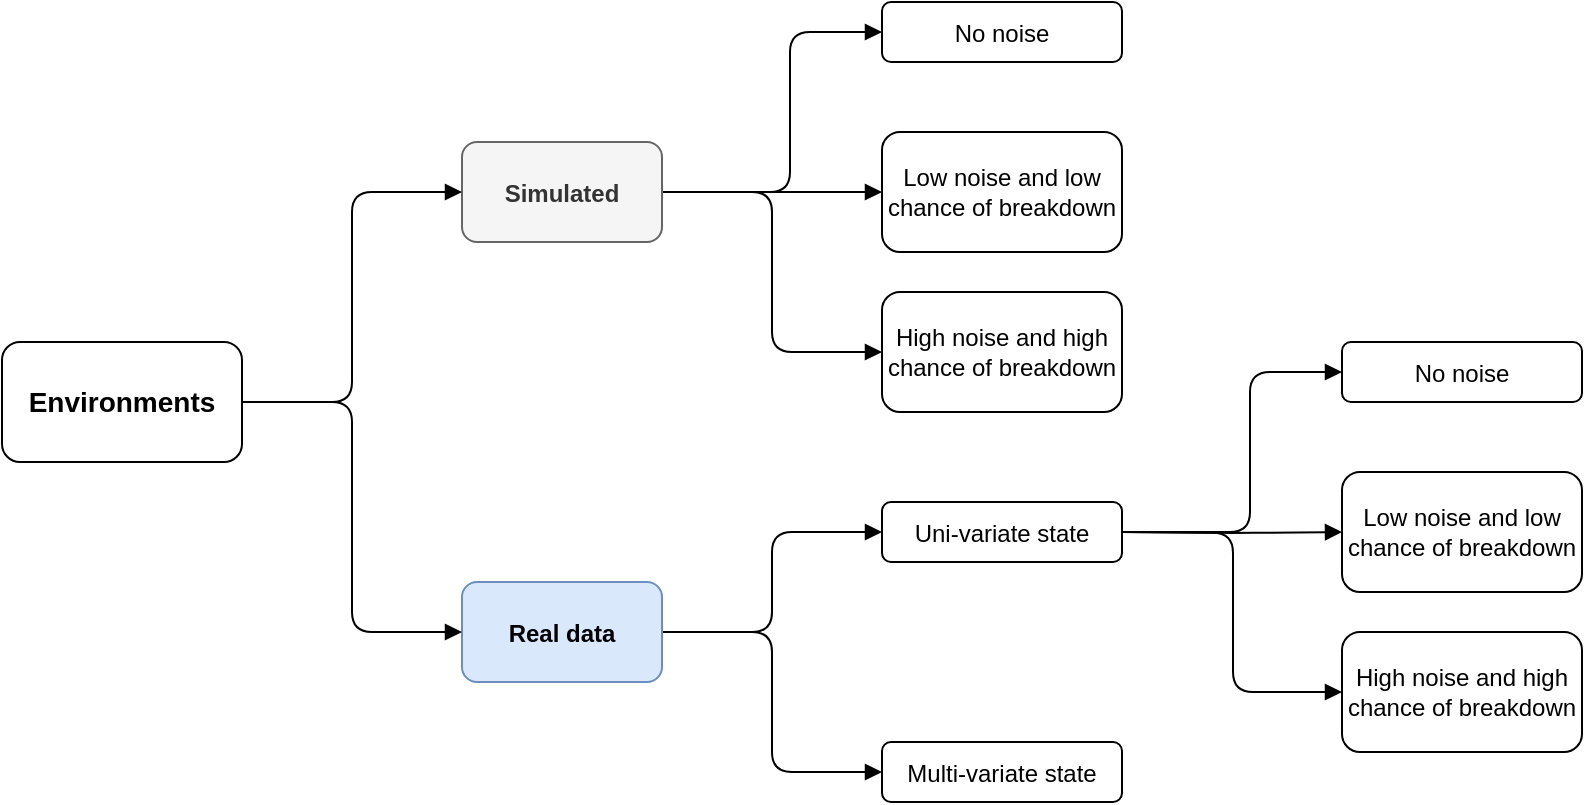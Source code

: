 <mxfile version="20.3.0" type="device" pages="2"><diagram id="ztDSvM7x-lG9UCwiz7ed" name="Envs-1"><mxGraphModel dx="1146" dy="597" grid="1" gridSize="10" guides="1" tooltips="1" connect="1" arrows="1" fold="1" page="1" pageScale="1" pageWidth="850" pageHeight="1100" math="0" shadow="0"><root><mxCell id="0"/><mxCell id="1" parent="0"/><mxCell id="ig9sOo-CdbbdvBv-FFYL-22" style="edgeStyle=orthogonalEdgeStyle;rounded=1;orthogonalLoop=1;jettySize=auto;html=1;entryX=0;entryY=0.5;entryDx=0;entryDy=0;endArrow=block;endFill=1;" parent="1" source="ig9sOo-CdbbdvBv-FFYL-2" target="ig9sOo-CdbbdvBv-FFYL-6" edge="1"><mxGeometry relative="1" as="geometry"><Array as="points"><mxPoint x="434" y="315"/><mxPoint x="434" y="235"/></Array></mxGeometry></mxCell><mxCell id="ig9sOo-CdbbdvBv-FFYL-23" style="edgeStyle=orthogonalEdgeStyle;rounded=1;orthogonalLoop=1;jettySize=auto;html=1;entryX=0;entryY=0.5;entryDx=0;entryDy=0;endArrow=block;endFill=1;" parent="1" source="ig9sOo-CdbbdvBv-FFYL-2" target="ig9sOo-CdbbdvBv-FFYL-8" edge="1"><mxGeometry relative="1" as="geometry"/></mxCell><mxCell id="ig9sOo-CdbbdvBv-FFYL-26" style="edgeStyle=orthogonalEdgeStyle;rounded=1;orthogonalLoop=1;jettySize=auto;html=1;entryX=0;entryY=0.5;entryDx=0;entryDy=0;endArrow=block;endFill=1;" parent="1" source="ig9sOo-CdbbdvBv-FFYL-2" target="ig9sOo-CdbbdvBv-FFYL-10" edge="1"><mxGeometry relative="1" as="geometry"/></mxCell><mxCell id="ig9sOo-CdbbdvBv-FFYL-2" value="Simulated" style="rounded=1;fontStyle=1;fillColor=#f5f5f5;fontColor=#333333;strokeColor=#666666;" parent="1" vertex="1"><mxGeometry x="270" y="290" width="100" height="50" as="geometry"/></mxCell><mxCell id="ig9sOo-CdbbdvBv-FFYL-28" style="edgeStyle=orthogonalEdgeStyle;rounded=1;orthogonalLoop=1;jettySize=auto;html=1;entryX=0;entryY=0.5;entryDx=0;entryDy=0;fontSize=14;endArrow=block;endFill=1;" parent="1" source="ig9sOo-CdbbdvBv-FFYL-4" target="ig9sOo-CdbbdvBv-FFYL-12" edge="1"><mxGeometry relative="1" as="geometry"/></mxCell><mxCell id="ig9sOo-CdbbdvBv-FFYL-29" style="edgeStyle=orthogonalEdgeStyle;rounded=1;orthogonalLoop=1;jettySize=auto;html=1;entryX=0;entryY=0.5;entryDx=0;entryDy=0;fontSize=14;endArrow=block;endFill=1;" parent="1" source="ig9sOo-CdbbdvBv-FFYL-4" target="ig9sOo-CdbbdvBv-FFYL-14" edge="1"><mxGeometry relative="1" as="geometry"/></mxCell><mxCell id="ig9sOo-CdbbdvBv-FFYL-4" value="Real data" style="rounded=1;fontStyle=1;fillColor=#dae8fc;strokeColor=#6c8ebf;" parent="1" vertex="1"><mxGeometry x="270" y="510" width="100" height="50" as="geometry"/></mxCell><mxCell id="ig9sOo-CdbbdvBv-FFYL-6" value="No noise" style="rounded=1;" parent="1" vertex="1"><mxGeometry x="480" y="220" width="120" height="30" as="geometry"/></mxCell><mxCell id="ig9sOo-CdbbdvBv-FFYL-8" value="Low noise and low chance of breakdown" style="rounded=1;whiteSpace=wrap;" parent="1" vertex="1"><mxGeometry x="480" y="285" width="120" height="60" as="geometry"/></mxCell><mxCell id="ig9sOo-CdbbdvBv-FFYL-10" value="High noise and high chance of breakdown" style="rounded=1;whiteSpace=wrap;" parent="1" vertex="1"><mxGeometry x="480" y="365" width="120" height="60" as="geometry"/></mxCell><mxCell id="ig9sOo-CdbbdvBv-FFYL-12" value="Uni-variate state" style="rounded=1;" parent="1" vertex="1"><mxGeometry x="480" y="470" width="120" height="30" as="geometry"/></mxCell><mxCell id="ig9sOo-CdbbdvBv-FFYL-14" value="Multi-variate state" style="rounded=1;" parent="1" vertex="1"><mxGeometry x="480" y="590" width="120" height="30" as="geometry"/></mxCell><mxCell id="ig9sOo-CdbbdvBv-FFYL-25" style="edgeStyle=orthogonalEdgeStyle;rounded=1;orthogonalLoop=1;jettySize=auto;html=1;entryX=0;entryY=0.5;entryDx=0;entryDy=0;endArrow=block;endFill=1;" parent="1" source="ig9sOo-CdbbdvBv-FFYL-24" target="ig9sOo-CdbbdvBv-FFYL-2" edge="1"><mxGeometry relative="1" as="geometry"/></mxCell><mxCell id="ig9sOo-CdbbdvBv-FFYL-36" style="edgeStyle=orthogonalEdgeStyle;rounded=1;orthogonalLoop=1;jettySize=auto;html=1;entryX=0;entryY=0.5;entryDx=0;entryDy=0;fontSize=14;endArrow=block;endFill=1;" parent="1" source="ig9sOo-CdbbdvBv-FFYL-24" target="ig9sOo-CdbbdvBv-FFYL-4" edge="1"><mxGeometry relative="1" as="geometry"/></mxCell><mxCell id="ig9sOo-CdbbdvBv-FFYL-24" value="&lt;span style=&quot;font-size: 14px;&quot;&gt;Environments&lt;/span&gt;" style="rounded=1;whiteSpace=wrap;html=1;fontStyle=1;fontSize=14;" parent="1" vertex="1"><mxGeometry x="40" y="390" width="120" height="60" as="geometry"/></mxCell><mxCell id="ig9sOo-CdbbdvBv-FFYL-30" style="edgeStyle=orthogonalEdgeStyle;rounded=1;orthogonalLoop=1;jettySize=auto;html=1;entryX=0;entryY=0.5;entryDx=0;entryDy=0;endArrow=block;endFill=1;" parent="1" target="ig9sOo-CdbbdvBv-FFYL-33" edge="1"><mxGeometry relative="1" as="geometry"><mxPoint x="600" y="485.0" as="sourcePoint"/><Array as="points"><mxPoint x="664" y="485"/><mxPoint x="664" y="405"/></Array></mxGeometry></mxCell><mxCell id="ig9sOo-CdbbdvBv-FFYL-31" style="edgeStyle=orthogonalEdgeStyle;rounded=1;orthogonalLoop=1;jettySize=auto;html=1;entryX=0;entryY=0.5;entryDx=0;entryDy=0;endArrow=block;endFill=1;" parent="1" target="ig9sOo-CdbbdvBv-FFYL-34" edge="1"><mxGeometry relative="1" as="geometry"><mxPoint x="600" y="485.0" as="sourcePoint"/></mxGeometry></mxCell><mxCell id="ig9sOo-CdbbdvBv-FFYL-32" style="edgeStyle=orthogonalEdgeStyle;rounded=1;orthogonalLoop=1;jettySize=auto;html=1;entryX=0;entryY=0.5;entryDx=0;entryDy=0;endArrow=block;endFill=1;" parent="1" target="ig9sOo-CdbbdvBv-FFYL-35" edge="1"><mxGeometry relative="1" as="geometry"><mxPoint x="600" y="485.0" as="sourcePoint"/></mxGeometry></mxCell><mxCell id="ig9sOo-CdbbdvBv-FFYL-33" value="No noise" style="rounded=1;" parent="1" vertex="1"><mxGeometry x="710" y="390" width="120" height="30" as="geometry"/></mxCell><mxCell id="ig9sOo-CdbbdvBv-FFYL-34" value="Low noise and low chance of breakdown" style="rounded=1;whiteSpace=wrap;" parent="1" vertex="1"><mxGeometry x="710" y="455" width="120" height="60" as="geometry"/></mxCell><mxCell id="ig9sOo-CdbbdvBv-FFYL-35" value="High noise and high chance of breakdown" style="rounded=1;whiteSpace=wrap;" parent="1" vertex="1"><mxGeometry x="710" y="535" width="120" height="60" as="geometry"/></mxCell></root></mxGraphModel></diagram><diagram name="Envs-2" id="qjoOPkXDePCvry_mdH30"><mxGraphModel dx="1955" dy="1018" grid="1" gridSize="10" guides="1" tooltips="1" connect="1" arrows="1" fold="1" page="1" pageScale="1" pageWidth="850" pageHeight="1100" math="0" shadow="0"><root><mxCell id="xI9qkGTJDLQ48pdyLA8b-0"/><mxCell id="xI9qkGTJDLQ48pdyLA8b-1" parent="xI9qkGTJDLQ48pdyLA8b-0"/><mxCell id="nzqewKzFShA7MPz4S-Ms-0" value="" style="group" vertex="1" connectable="0" parent="xI9qkGTJDLQ48pdyLA8b-1"><mxGeometry x="321" y="448" width="630" height="272" as="geometry"/></mxCell><mxCell id="fA3TB7HAh9ujoCHCOdqN-6" value="" style="rounded=0;whiteSpace=wrap;html=1;fontSize=14;dashed=1;strokeColor=#4F4F4F;fillColor=#Dadada;" parent="nzqewKzFShA7MPz4S-Ms-0" vertex="1"><mxGeometry y="19.782" width="600" height="252.218" as="geometry"/></mxCell><mxCell id="fA3TB7HAh9ujoCHCOdqN-7" value="&lt;b&gt;PHM C-06&lt;/b&gt;" style="ellipse;whiteSpace=wrap;html=1;aspect=fixed;dashed=1;strokeColor=#4F4F4F;fontSize=14;fillColor=#Dadada;rounded=0;" parent="nzqewKzFShA7MPz4S-Ms-0" vertex="1"><mxGeometry x="580" width="49.455" height="49.455" as="geometry"/></mxCell><mxCell id="fA3TB7HAh9ujoCHCOdqN-10" value="" style="rounded=0;whiteSpace=wrap;html=1;fontSize=14;dashed=1;strokeColor=#4F4F4F;fillColor=#FaFaFa;fontColor=#333333;" parent="xI9qkGTJDLQ48pdyLA8b-1" vertex="1"><mxGeometry x="250" y="50" width="610" height="240" as="geometry"/></mxCell><mxCell id="fA3TB7HAh9ujoCHCOdqN-11" value="&lt;b&gt;Dasic&lt;/b&gt;" style="ellipse;whiteSpace=wrap;html=1;aspect=fixed;dashed=1;strokeColor=#4F4F4F;fontSize=14;fillColor=#FaFaFa;fontColor=#333333;rounded=0;" parent="xI9qkGTJDLQ48pdyLA8b-1" vertex="1"><mxGeometry x="850" y="20" width="50" height="50" as="geometry"/></mxCell><mxCell id="fA3TB7HAh9ujoCHCOdqN-5" value="" style="rounded=0;whiteSpace=wrap;html=1;fontSize=14;dashed=1;strokeColor=#4F4F4F;fillColor=#eaeaea;fontColor=#333333;" parent="xI9qkGTJDLQ48pdyLA8b-1" vertex="1"><mxGeometry x="280" y="420" width="610" height="280" as="geometry"/></mxCell><mxCell id="fA3TB7HAh9ujoCHCOdqN-4" value="" style="rounded=0;whiteSpace=wrap;html=1;fontSize=14;dashed=1;strokeColor=#4F4F4F;fillColor=#FaFaFa;fontColor=#333333;" parent="xI9qkGTJDLQ48pdyLA8b-1" vertex="1"><mxGeometry x="250" y="370" width="610" height="310" as="geometry"/></mxCell><mxCell id="xI9qkGTJDLQ48pdyLA8b-3" style="edgeStyle=orthogonalEdgeStyle;rounded=1;orthogonalLoop=1;jettySize=auto;html=1;entryX=0;entryY=0.5;entryDx=0;entryDy=0;endArrow=block;endFill=1;" parent="xI9qkGTJDLQ48pdyLA8b-1" source="xI9qkGTJDLQ48pdyLA8b-5" target="xI9qkGTJDLQ48pdyLA8b-10" edge="1"><mxGeometry relative="1" as="geometry"/></mxCell><mxCell id="xI9qkGTJDLQ48pdyLA8b-4" style="edgeStyle=orthogonalEdgeStyle;rounded=1;orthogonalLoop=1;jettySize=auto;html=1;entryX=0;entryY=0.5;entryDx=0;entryDy=0;endArrow=block;endFill=1;" parent="xI9qkGTJDLQ48pdyLA8b-1" source="xI9qkGTJDLQ48pdyLA8b-5" target="xI9qkGTJDLQ48pdyLA8b-11" edge="1"><mxGeometry relative="1" as="geometry"/></mxCell><mxCell id="fA3TB7HAh9ujoCHCOdqN-0" style="edgeStyle=orthogonalEdgeStyle;rounded=1;orthogonalLoop=1;jettySize=auto;html=1;entryX=0;entryY=0.5;entryDx=0;entryDy=0;fontSize=14;endArrow=block;endFill=1;" parent="xI9qkGTJDLQ48pdyLA8b-1" source="xI9qkGTJDLQ48pdyLA8b-5" target="xI9qkGTJDLQ48pdyLA8b-9" edge="1"><mxGeometry relative="1" as="geometry"/></mxCell><mxCell id="xI9qkGTJDLQ48pdyLA8b-5" value="Simulated" style="rounded=1;fontStyle=1;fillColor=#f5f5f5;fontColor=#333333;strokeColor=#666666;" parent="xI9qkGTJDLQ48pdyLA8b-1" vertex="1"><mxGeometry x="270" y="140" width="100" height="50" as="geometry"/></mxCell><mxCell id="xI9qkGTJDLQ48pdyLA8b-6" style="edgeStyle=orthogonalEdgeStyle;rounded=1;orthogonalLoop=1;jettySize=auto;html=1;entryX=0;entryY=0.5;entryDx=0;entryDy=0;fontSize=14;endArrow=block;endFill=1;" parent="xI9qkGTJDLQ48pdyLA8b-1" source="xI9qkGTJDLQ48pdyLA8b-8" target="xI9qkGTJDLQ48pdyLA8b-12" edge="1"><mxGeometry relative="1" as="geometry"/></mxCell><mxCell id="xI9qkGTJDLQ48pdyLA8b-7" style="edgeStyle=orthogonalEdgeStyle;rounded=1;orthogonalLoop=1;jettySize=auto;html=1;entryX=0;entryY=0.5;entryDx=0;entryDy=0;fontSize=14;endArrow=block;endFill=1;" parent="xI9qkGTJDLQ48pdyLA8b-1" source="xI9qkGTJDLQ48pdyLA8b-8" target="xI9qkGTJDLQ48pdyLA8b-13" edge="1"><mxGeometry relative="1" as="geometry"/></mxCell><mxCell id="xI9qkGTJDLQ48pdyLA8b-8" value="Real data" style="rounded=1;fontStyle=1;fillColor=#f5f5f5;fontColor=#333333;strokeColor=#666666;" parent="xI9qkGTJDLQ48pdyLA8b-1" vertex="1"><mxGeometry x="270" y="510" width="100" height="50" as="geometry"/></mxCell><mxCell id="xI9qkGTJDLQ48pdyLA8b-9" value="No noise" style="rounded=1;" parent="xI9qkGTJDLQ48pdyLA8b-1" vertex="1"><mxGeometry x="720" y="70" width="120" height="30" as="geometry"/></mxCell><mxCell id="xI9qkGTJDLQ48pdyLA8b-10" value="Low noise and low chance of breakdown" style="rounded=1;whiteSpace=wrap;" parent="xI9qkGTJDLQ48pdyLA8b-1" vertex="1"><mxGeometry x="720" y="135" width="120" height="60" as="geometry"/></mxCell><mxCell id="xI9qkGTJDLQ48pdyLA8b-11" value="High noise and high chance of breakdown" style="rounded=1;whiteSpace=wrap;" parent="xI9qkGTJDLQ48pdyLA8b-1" vertex="1"><mxGeometry x="720" y="215" width="120" height="60" as="geometry"/></mxCell><mxCell id="xI9qkGTJDLQ48pdyLA8b-12" value="Uni-variate state" style="rounded=1;" parent="xI9qkGTJDLQ48pdyLA8b-1" vertex="1"><mxGeometry x="480" y="470" width="120" height="30" as="geometry"/></mxCell><mxCell id="fA3TB7HAh9ujoCHCOdqN-2" style="edgeStyle=orthogonalEdgeStyle;rounded=1;orthogonalLoop=1;jettySize=auto;html=1;entryX=0;entryY=0.5;entryDx=0;entryDy=0;fontSize=14;endArrow=block;endFill=1;" parent="xI9qkGTJDLQ48pdyLA8b-1" source="xI9qkGTJDLQ48pdyLA8b-13" target="fA3TB7HAh9ujoCHCOdqN-1" edge="1"><mxGeometry relative="1" as="geometry"/></mxCell><mxCell id="xI9qkGTJDLQ48pdyLA8b-13" value="Multi-variate state" style="rounded=1;" parent="xI9qkGTJDLQ48pdyLA8b-1" vertex="1"><mxGeometry x="480" y="630" width="120" height="30" as="geometry"/></mxCell><mxCell id="xI9qkGTJDLQ48pdyLA8b-14" style="edgeStyle=orthogonalEdgeStyle;rounded=1;orthogonalLoop=1;jettySize=auto;html=1;entryX=0;entryY=0.5;entryDx=0;entryDy=0;endArrow=block;endFill=1;" parent="xI9qkGTJDLQ48pdyLA8b-1" source="xI9qkGTJDLQ48pdyLA8b-16" target="xI9qkGTJDLQ48pdyLA8b-5" edge="1"><mxGeometry relative="1" as="geometry"/></mxCell><mxCell id="xI9qkGTJDLQ48pdyLA8b-15" style="edgeStyle=orthogonalEdgeStyle;rounded=1;orthogonalLoop=1;jettySize=auto;html=1;entryX=0;entryY=0.5;entryDx=0;entryDy=0;fontSize=14;endArrow=block;endFill=1;" parent="xI9qkGTJDLQ48pdyLA8b-1" source="xI9qkGTJDLQ48pdyLA8b-16" target="xI9qkGTJDLQ48pdyLA8b-8" edge="1"><mxGeometry relative="1" as="geometry"/></mxCell><mxCell id="xI9qkGTJDLQ48pdyLA8b-16" value="&lt;span style=&quot;font-size: 14px;&quot;&gt;Environments&lt;/span&gt;" style="rounded=1;whiteSpace=wrap;html=1;fontStyle=1;fontSize=14;" parent="xI9qkGTJDLQ48pdyLA8b-1" vertex="1"><mxGeometry x="40" y="390" width="120" height="60" as="geometry"/></mxCell><mxCell id="xI9qkGTJDLQ48pdyLA8b-17" style="edgeStyle=orthogonalEdgeStyle;rounded=1;orthogonalLoop=1;jettySize=auto;html=1;entryX=0;entryY=0.5;entryDx=0;entryDy=0;endArrow=block;endFill=1;" parent="xI9qkGTJDLQ48pdyLA8b-1" target="xI9qkGTJDLQ48pdyLA8b-20" edge="1"><mxGeometry relative="1" as="geometry"><mxPoint x="600" y="485.0" as="sourcePoint"/><Array as="points"><mxPoint x="664" y="485"/><mxPoint x="664" y="405"/></Array></mxGeometry></mxCell><mxCell id="xI9qkGTJDLQ48pdyLA8b-18" style="edgeStyle=orthogonalEdgeStyle;rounded=1;orthogonalLoop=1;jettySize=auto;html=1;entryX=0;entryY=0.5;entryDx=0;entryDy=0;endArrow=block;endFill=1;" parent="xI9qkGTJDLQ48pdyLA8b-1" target="xI9qkGTJDLQ48pdyLA8b-21" edge="1"><mxGeometry relative="1" as="geometry"><mxPoint x="600" y="485.0" as="sourcePoint"/></mxGeometry></mxCell><mxCell id="xI9qkGTJDLQ48pdyLA8b-19" style="edgeStyle=orthogonalEdgeStyle;rounded=1;orthogonalLoop=1;jettySize=auto;html=1;entryX=0;entryY=0.5;entryDx=0;entryDy=0;endArrow=block;endFill=1;" parent="xI9qkGTJDLQ48pdyLA8b-1" target="xI9qkGTJDLQ48pdyLA8b-22" edge="1"><mxGeometry relative="1" as="geometry"><mxPoint x="600" y="485.0" as="sourcePoint"/></mxGeometry></mxCell><mxCell id="xI9qkGTJDLQ48pdyLA8b-20" value="No noise" style="rounded=1;" parent="xI9qkGTJDLQ48pdyLA8b-1" vertex="1"><mxGeometry x="720" y="390" width="120" height="30" as="geometry"/></mxCell><mxCell id="xI9qkGTJDLQ48pdyLA8b-21" value="Low noise and low chance of breakdown" style="rounded=1;whiteSpace=wrap;" parent="xI9qkGTJDLQ48pdyLA8b-1" vertex="1"><mxGeometry x="720" y="455" width="120" height="60" as="geometry"/></mxCell><mxCell id="xI9qkGTJDLQ48pdyLA8b-22" value="High noise and high chance of breakdown" style="rounded=1;whiteSpace=wrap;" parent="xI9qkGTJDLQ48pdyLA8b-1" vertex="1"><mxGeometry x="720" y="535" width="120" height="60" as="geometry"/></mxCell><mxCell id="fA3TB7HAh9ujoCHCOdqN-1" value="No noise" style="rounded=1;" parent="xI9qkGTJDLQ48pdyLA8b-1" vertex="1"><mxGeometry x="720" y="630" width="120" height="30" as="geometry"/></mxCell><mxCell id="fA3TB7HAh9ujoCHCOdqN-8" value="&lt;b&gt;PHM C-04&lt;/b&gt;" style="ellipse;whiteSpace=wrap;html=1;aspect=fixed;dashed=1;strokeColor=#4F4F4F;fontSize=14;fillColor=#eaeaea;fontColor=#333333;rounded=0;" parent="xI9qkGTJDLQ48pdyLA8b-1" vertex="1"><mxGeometry x="870" y="395" width="50" height="50" as="geometry"/></mxCell><mxCell id="fA3TB7HAh9ujoCHCOdqN-9" value="&lt;b&gt;PHM C-01&lt;/b&gt;" style="ellipse;whiteSpace=wrap;html=1;aspect=fixed;dashed=1;strokeColor=#4F4F4F;fontSize=14;fillColor=#FaFaFa;fontColor=#333333;rounded=0;" parent="xI9qkGTJDLQ48pdyLA8b-1" vertex="1"><mxGeometry x="840" y="340" width="50" height="50" as="geometry"/></mxCell></root></mxGraphModel></diagram></mxfile>